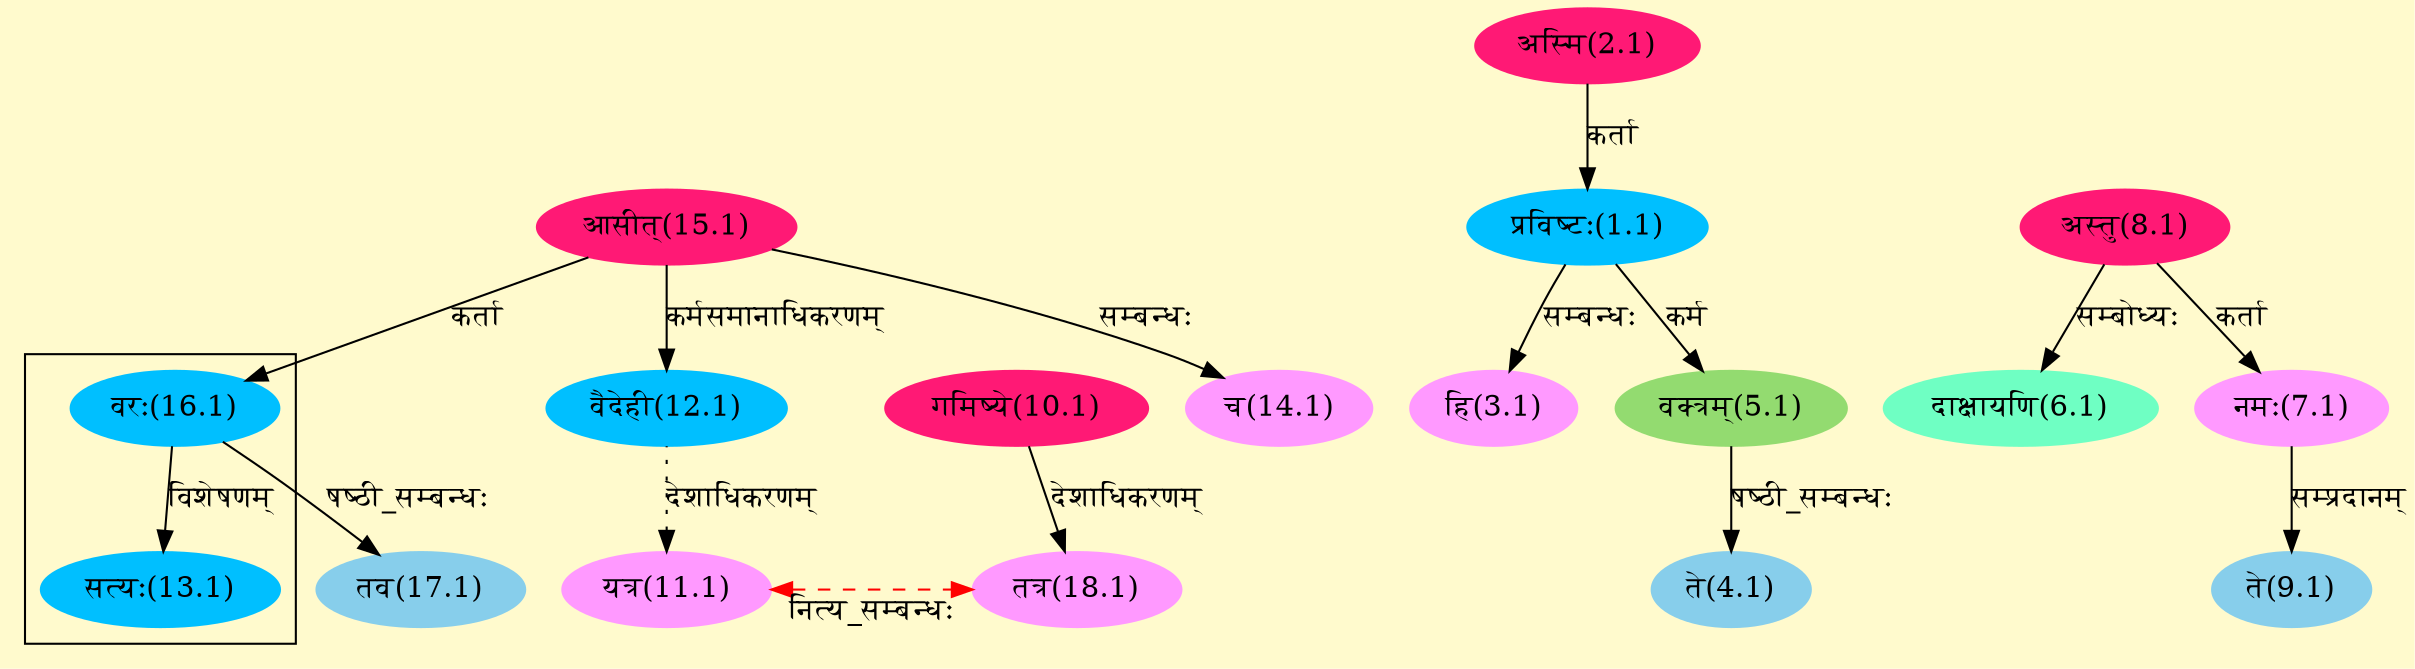 digraph G{
rankdir=BT;
 compound=true;
 bgcolor="lemonchiffon1";

subgraph cluster_1{
Node13_1 [style=filled, color="#00BFFF" label = "सत्यः(13.1)"]
Node16_1 [style=filled, color="#00BFFF" label = "वरः(16.1)"]

}
Node1_1 [style=filled, color="#00BFFF" label = "प्रविष्टः(1.1)"]
Node2_1 [style=filled, color="#FF1975" label = "अस्मि(2.1)"]
Node [style=filled, color="" label = "()"]
Node3_1 [style=filled, color="#FF99FF" label = "हि(3.1)"]
Node4_1 [style=filled, color="#87CEEB" label = "ते(4.1)"]
Node5_1 [style=filled, color="#93DB70" label = "वक्त्रम्(5.1)"]
Node6_1 [style=filled, color="#6FFFC3" label = "दाक्षायणि(6.1)"]
Node8_1 [style=filled, color="#FF1975" label = "अस्तु(8.1)"]
Node7_1 [style=filled, color="#FF99FF" label = "नमः(7.1)"]
Node9_1 [style=filled, color="#87CEEB" label = "ते(9.1)"]
Node10_1 [style=filled, color="#FF1975" label = "गमिष्ये(10.1)"]
Node11_1 [style=filled, color="#FF99FF" label = "यत्र(11.1)"]
Node18_1 [style=filled, color="#FF99FF" label = "तत्र(18.1)"]
Node12_1 [style=filled, color="#00BFFF" label = "वैदेही(12.1)"]
Node15_1 [style=filled, color="#FF1975" label = "आसीत्(15.1)"]
Node14_1 [style=filled, color="#FF99FF" label = "च(14.1)"]
Node16_1 [style=filled, color="#00BFFF" label = "वरः(16.1)"]
Node17_1 [style=filled, color="#87CEEB" label = "तव(17.1)"]
{rank = same; Node11_1; Node18_1;}
/* Start of Relations section */

Node1_1 -> Node2_1 [  label="कर्ता"  dir="back" ]
Node3_1 -> Node1_1 [  label="सम्बन्धः"  dir="back" ]
Node4_1 -> Node5_1 [  label="षष्ठी_सम्बन्धः"  dir="back" ]
Node5_1 -> Node1_1 [  label="कर्म"  dir="back" ]
Node6_1 -> Node8_1 [  label="सम्बोध्यः"  dir="back" ]
Node7_1 -> Node8_1 [  label="कर्ता"  dir="back" ]
Node9_1 -> Node7_1 [  label="सम्प्रदानम्"  dir="back" ]
Node11_1 -> Node18_1 [ style=dashed color="red" label="नित्य_सम्बन्धः"  dir="both" ]
Node11_1 -> Node12_1 [ style=dotted label="देशाधिकरणम्"  dir="back" ]
Node12_1 -> Node15_1 [  label="कर्मसमानाधिकरणम्"  dir="back" ]
Node13_1 -> Node16_1 [  label="विशेषणम्"  dir="back" ]
Node14_1 -> Node15_1 [  label="सम्बन्धः"  dir="back" ]
Node16_1 -> Node15_1 [  label="कर्ता"  dir="back" ]
Node17_1 -> Node16_1 [  label="षष्ठी_सम्बन्धः"  dir="back" ]
Node18_1 -> Node10_1 [  label="देशाधिकरणम्"  dir="back" ]
}
